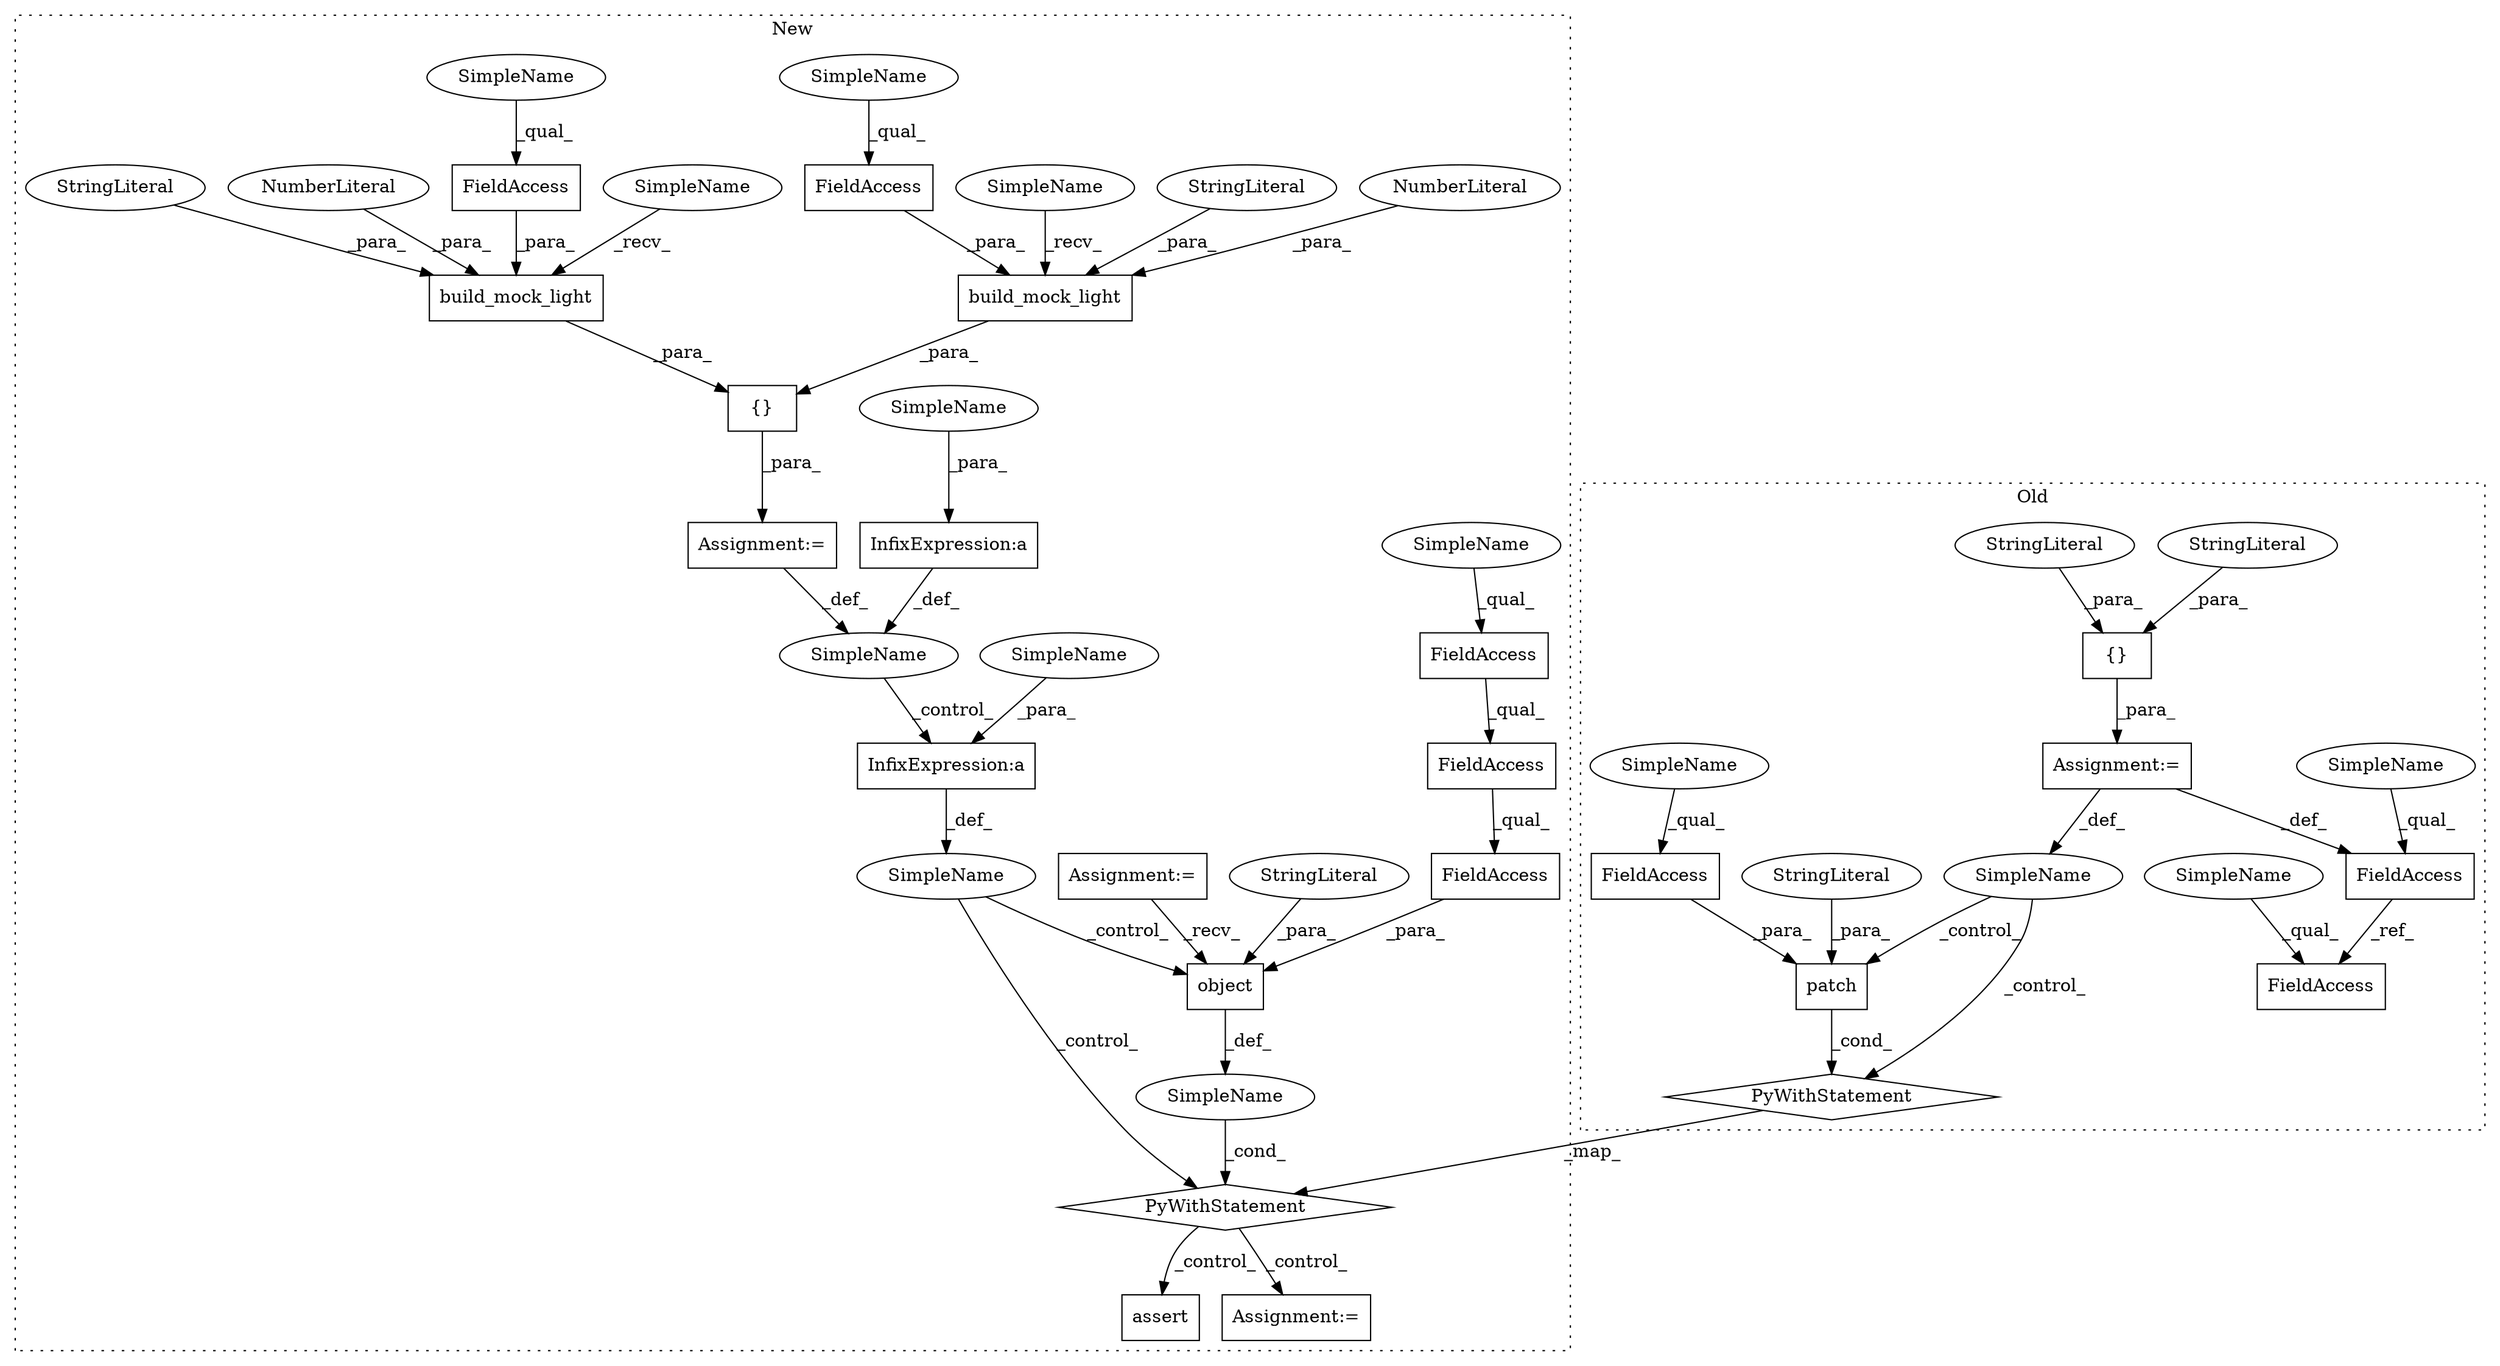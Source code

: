 digraph G {
subgraph cluster0 {
1 [label="{}" a="4" s="5457,5472" l="1,1" shape="box"];
5 [label="PyWithStatement" a="104" s="5605,5690" l="10,2" shape="diamond"];
8 [label="SimpleName" a="42" s="" l="" shape="ellipse"];
9 [label="patch" a="32" s="5615,5689" l="6,1" shape="box"];
15 [label="StringLiteral" a="45" s="5621" l="51" shape="ellipse"];
17 [label="StringLiteral" a="45" s="5458" l="6" shape="ellipse"];
18 [label="StringLiteral" a="45" s="5465" l="7" shape="ellipse"];
25 [label="FieldAccess" a="22" s="5673" l="16" shape="box"];
26 [label="FieldAccess" a="22" s="5428" l="16" shape="box"];
31 [label="FieldAccess" a="22" s="5547" l="16" shape="box"];
33 [label="Assignment:=" a="7" s="5444" l="1" shape="box"];
38 [label="SimpleName" a="42" s="5547" l="4" shape="ellipse"];
39 [label="SimpleName" a="42" s="5428" l="4" shape="ellipse"];
40 [label="SimpleName" a="42" s="5673" l="4" shape="ellipse"];
label = "Old";
style="dotted";
}
subgraph cluster1 {
2 [label="build_mock_light" a="32" s="5927,5970" l="17,1" shape="box"];
3 [label="InfixExpression:a" a="27" s="6158" l="3" shape="box"];
4 [label="InfixExpression:a" a="27" s="6057" l="3" shape="box"];
6 [label="PyWithStatement" a="104" s="6235,6305" l="10,2" shape="diamond"];
7 [label="{}" a="4" s="5921,6022" l="1,1" shape="box"];
10 [label="NumberLiteral" a="34" s="5961" l="2" shape="ellipse"];
11 [label="SimpleName" a="42" s="" l="" shape="ellipse"];
12 [label="object" a="32" s="6251,6304" l="7,1" shape="box"];
13 [label="SimpleName" a="42" s="" l="" shape="ellipse"];
14 [label="StringLiteral" a="45" s="6287" l="17" shape="ellipse"];
16 [label="StringLiteral" a="45" s="5964" l="6" shape="ellipse"];
19 [label="build_mock_light" a="32" s="5977,6021" l="17,1" shape="box"];
20 [label="NumberLiteral" a="34" s="6011" l="2" shape="ellipse"];
21 [label="StringLiteral" a="45" s="6014" l="7" shape="ellipse"];
22 [label="SimpleName" a="42" s="" l="" shape="ellipse"];
23 [label="assert" a="32" s="6724" l="19" shape="box"];
24 [label="FieldAccess" a="22" s="6258" l="28" shape="box"];
27 [label="FieldAccess" a="22" s="6258" l="17" shape="box"];
28 [label="FieldAccess" a="22" s="6258" l="9" shape="box"];
29 [label="FieldAccess" a="22" s="5994" l="16" shape="box"];
30 [label="FieldAccess" a="22" s="5944" l="16" shape="box"];
32 [label="Assignment:=" a="7" s="5903" l="1" shape="box"];
34 [label="Assignment:=" a="7" s="6323" l="15" shape="box"];
35 [label="Assignment:=" a="7" s="5727" l="5" shape="box"];
36 [label="SimpleName" a="42" s="6045" l="12" shape="ellipse"];
37 [label="SimpleName" a="42" s="6146" l="12" shape="ellipse"];
41 [label="SimpleName" a="42" s="5972" l="4" shape="ellipse"];
42 [label="SimpleName" a="42" s="5922" l="4" shape="ellipse"];
43 [label="SimpleName" a="42" s="5994" l="4" shape="ellipse"];
44 [label="SimpleName" a="42" s="6258" l="4" shape="ellipse"];
45 [label="SimpleName" a="42" s="5944" l="4" shape="ellipse"];
label = "New";
style="dotted";
}
1 -> 33 [label="_para_"];
2 -> 7 [label="_para_"];
3 -> 11 [label="_def_"];
4 -> 13 [label="_def_"];
5 -> 6 [label="_map_"];
6 -> 34 [label="_control_"];
6 -> 23 [label="_control_"];
7 -> 32 [label="_para_"];
8 -> 9 [label="_control_"];
8 -> 5 [label="_control_"];
9 -> 5 [label="_cond_"];
10 -> 2 [label="_para_"];
11 -> 6 [label="_control_"];
11 -> 12 [label="_control_"];
12 -> 22 [label="_def_"];
13 -> 3 [label="_control_"];
14 -> 12 [label="_para_"];
15 -> 9 [label="_para_"];
16 -> 2 [label="_para_"];
17 -> 1 [label="_para_"];
18 -> 1 [label="_para_"];
19 -> 7 [label="_para_"];
20 -> 19 [label="_para_"];
21 -> 19 [label="_para_"];
22 -> 6 [label="_cond_"];
24 -> 12 [label="_para_"];
25 -> 9 [label="_para_"];
26 -> 31 [label="_ref_"];
27 -> 24 [label="_qual_"];
28 -> 27 [label="_qual_"];
29 -> 19 [label="_para_"];
30 -> 2 [label="_para_"];
32 -> 13 [label="_def_"];
33 -> 8 [label="_def_"];
33 -> 26 [label="_def_"];
35 -> 12 [label="_recv_"];
36 -> 4 [label="_para_"];
37 -> 3 [label="_para_"];
38 -> 31 [label="_qual_"];
39 -> 26 [label="_qual_"];
40 -> 25 [label="_qual_"];
41 -> 19 [label="_recv_"];
42 -> 2 [label="_recv_"];
43 -> 29 [label="_qual_"];
44 -> 28 [label="_qual_"];
45 -> 30 [label="_qual_"];
}